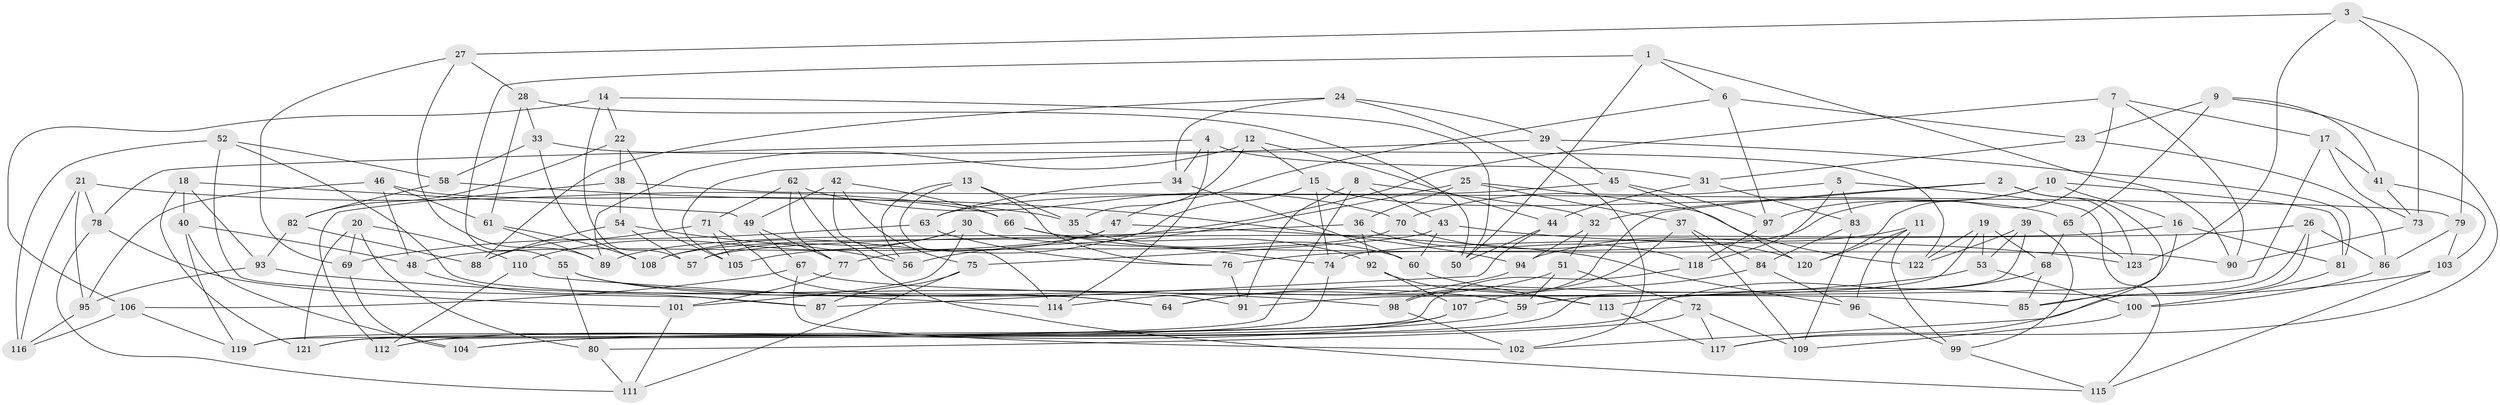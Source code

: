 // Generated by graph-tools (version 1.1) at 2025/57/03/09/25 04:57:45]
// undirected, 123 vertices, 246 edges
graph export_dot {
graph [start="1"]
  node [color=gray90,style=filled];
  1;
  2;
  3;
  4;
  5;
  6;
  7;
  8;
  9;
  10;
  11;
  12;
  13;
  14;
  15;
  16;
  17;
  18;
  19;
  20;
  21;
  22;
  23;
  24;
  25;
  26;
  27;
  28;
  29;
  30;
  31;
  32;
  33;
  34;
  35;
  36;
  37;
  38;
  39;
  40;
  41;
  42;
  43;
  44;
  45;
  46;
  47;
  48;
  49;
  50;
  51;
  52;
  53;
  54;
  55;
  56;
  57;
  58;
  59;
  60;
  61;
  62;
  63;
  64;
  65;
  66;
  67;
  68;
  69;
  70;
  71;
  72;
  73;
  74;
  75;
  76;
  77;
  78;
  79;
  80;
  81;
  82;
  83;
  84;
  85;
  86;
  87;
  88;
  89;
  90;
  91;
  92;
  93;
  94;
  95;
  96;
  97;
  98;
  99;
  100;
  101;
  102;
  103;
  104;
  105;
  106;
  107;
  108;
  109;
  110;
  111;
  112;
  113;
  114;
  115;
  116;
  117;
  118;
  119;
  120;
  121;
  122;
  123;
  1 -- 50;
  1 -- 6;
  1 -- 55;
  1 -- 90;
  2 -- 123;
  2 -- 32;
  2 -- 98;
  2 -- 117;
  3 -- 27;
  3 -- 79;
  3 -- 123;
  3 -- 73;
  4 -- 78;
  4 -- 31;
  4 -- 114;
  4 -- 34;
  5 -- 83;
  5 -- 70;
  5 -- 115;
  5 -- 118;
  6 -- 23;
  6 -- 47;
  6 -- 97;
  7 -- 120;
  7 -- 108;
  7 -- 90;
  7 -- 17;
  8 -- 119;
  8 -- 91;
  8 -- 43;
  8 -- 32;
  9 -- 41;
  9 -- 65;
  9 -- 23;
  9 -- 117;
  10 -- 16;
  10 -- 97;
  10 -- 81;
  10 -- 76;
  11 -- 96;
  11 -- 120;
  11 -- 94;
  11 -- 99;
  12 -- 15;
  12 -- 35;
  12 -- 89;
  12 -- 44;
  13 -- 35;
  13 -- 76;
  13 -- 114;
  13 -- 56;
  14 -- 50;
  14 -- 57;
  14 -- 22;
  14 -- 106;
  15 -- 105;
  15 -- 74;
  15 -- 65;
  16 -- 85;
  16 -- 57;
  16 -- 81;
  17 -- 59;
  17 -- 41;
  17 -- 73;
  18 -- 40;
  18 -- 93;
  18 -- 49;
  18 -- 121;
  19 -- 122;
  19 -- 53;
  19 -- 68;
  19 -- 91;
  20 -- 110;
  20 -- 69;
  20 -- 121;
  20 -- 80;
  21 -- 95;
  21 -- 116;
  21 -- 35;
  21 -- 78;
  22 -- 38;
  22 -- 82;
  22 -- 105;
  23 -- 86;
  23 -- 31;
  24 -- 102;
  24 -- 34;
  24 -- 88;
  24 -- 29;
  25 -- 56;
  25 -- 122;
  25 -- 36;
  25 -- 37;
  26 -- 85;
  26 -- 74;
  26 -- 86;
  26 -- 102;
  27 -- 28;
  27 -- 69;
  27 -- 89;
  28 -- 50;
  28 -- 33;
  28 -- 61;
  29 -- 105;
  29 -- 45;
  29 -- 81;
  30 -- 57;
  30 -- 110;
  30 -- 101;
  30 -- 90;
  31 -- 83;
  31 -- 44;
  32 -- 94;
  32 -- 51;
  33 -- 122;
  33 -- 58;
  33 -- 108;
  34 -- 63;
  34 -- 60;
  35 -- 60;
  36 -- 89;
  36 -- 92;
  36 -- 118;
  37 -- 98;
  37 -- 84;
  37 -- 109;
  38 -- 112;
  38 -- 79;
  38 -- 54;
  39 -- 122;
  39 -- 119;
  39 -- 99;
  39 -- 53;
  40 -- 119;
  40 -- 48;
  40 -- 104;
  41 -- 103;
  41 -- 73;
  42 -- 75;
  42 -- 56;
  42 -- 66;
  42 -- 49;
  43 -- 123;
  43 -- 60;
  43 -- 75;
  44 -- 87;
  44 -- 50;
  45 -- 63;
  45 -- 97;
  45 -- 120;
  46 -- 95;
  46 -- 66;
  46 -- 61;
  46 -- 48;
  47 -- 96;
  47 -- 108;
  47 -- 48;
  48 -- 87;
  49 -- 67;
  49 -- 77;
  51 -- 64;
  51 -- 72;
  51 -- 59;
  52 -- 87;
  52 -- 64;
  52 -- 116;
  52 -- 58;
  53 -- 64;
  53 -- 100;
  54 -- 88;
  54 -- 57;
  54 -- 56;
  55 -- 59;
  55 -- 80;
  55 -- 64;
  58 -- 82;
  58 -- 94;
  59 -- 104;
  60 -- 113;
  61 -- 89;
  61 -- 108;
  62 -- 115;
  62 -- 70;
  62 -- 77;
  62 -- 71;
  63 -- 69;
  63 -- 76;
  65 -- 68;
  65 -- 123;
  66 -- 92;
  66 -- 74;
  67 -- 102;
  67 -- 106;
  67 -- 85;
  68 -- 104;
  68 -- 85;
  69 -- 104;
  70 -- 120;
  70 -- 77;
  71 -- 105;
  71 -- 91;
  71 -- 88;
  72 -- 80;
  72 -- 109;
  72 -- 117;
  73 -- 90;
  74 -- 112;
  75 -- 87;
  75 -- 111;
  76 -- 91;
  77 -- 101;
  78 -- 111;
  78 -- 101;
  79 -- 103;
  79 -- 86;
  80 -- 111;
  81 -- 100;
  82 -- 93;
  82 -- 88;
  83 -- 84;
  83 -- 109;
  84 -- 107;
  84 -- 96;
  86 -- 100;
  92 -- 107;
  92 -- 113;
  93 -- 95;
  93 -- 98;
  94 -- 114;
  95 -- 116;
  96 -- 99;
  97 -- 118;
  98 -- 102;
  99 -- 115;
  100 -- 109;
  101 -- 111;
  103 -- 115;
  103 -- 113;
  106 -- 116;
  106 -- 119;
  107 -- 121;
  107 -- 112;
  110 -- 114;
  110 -- 112;
  113 -- 117;
  118 -- 121;
}
